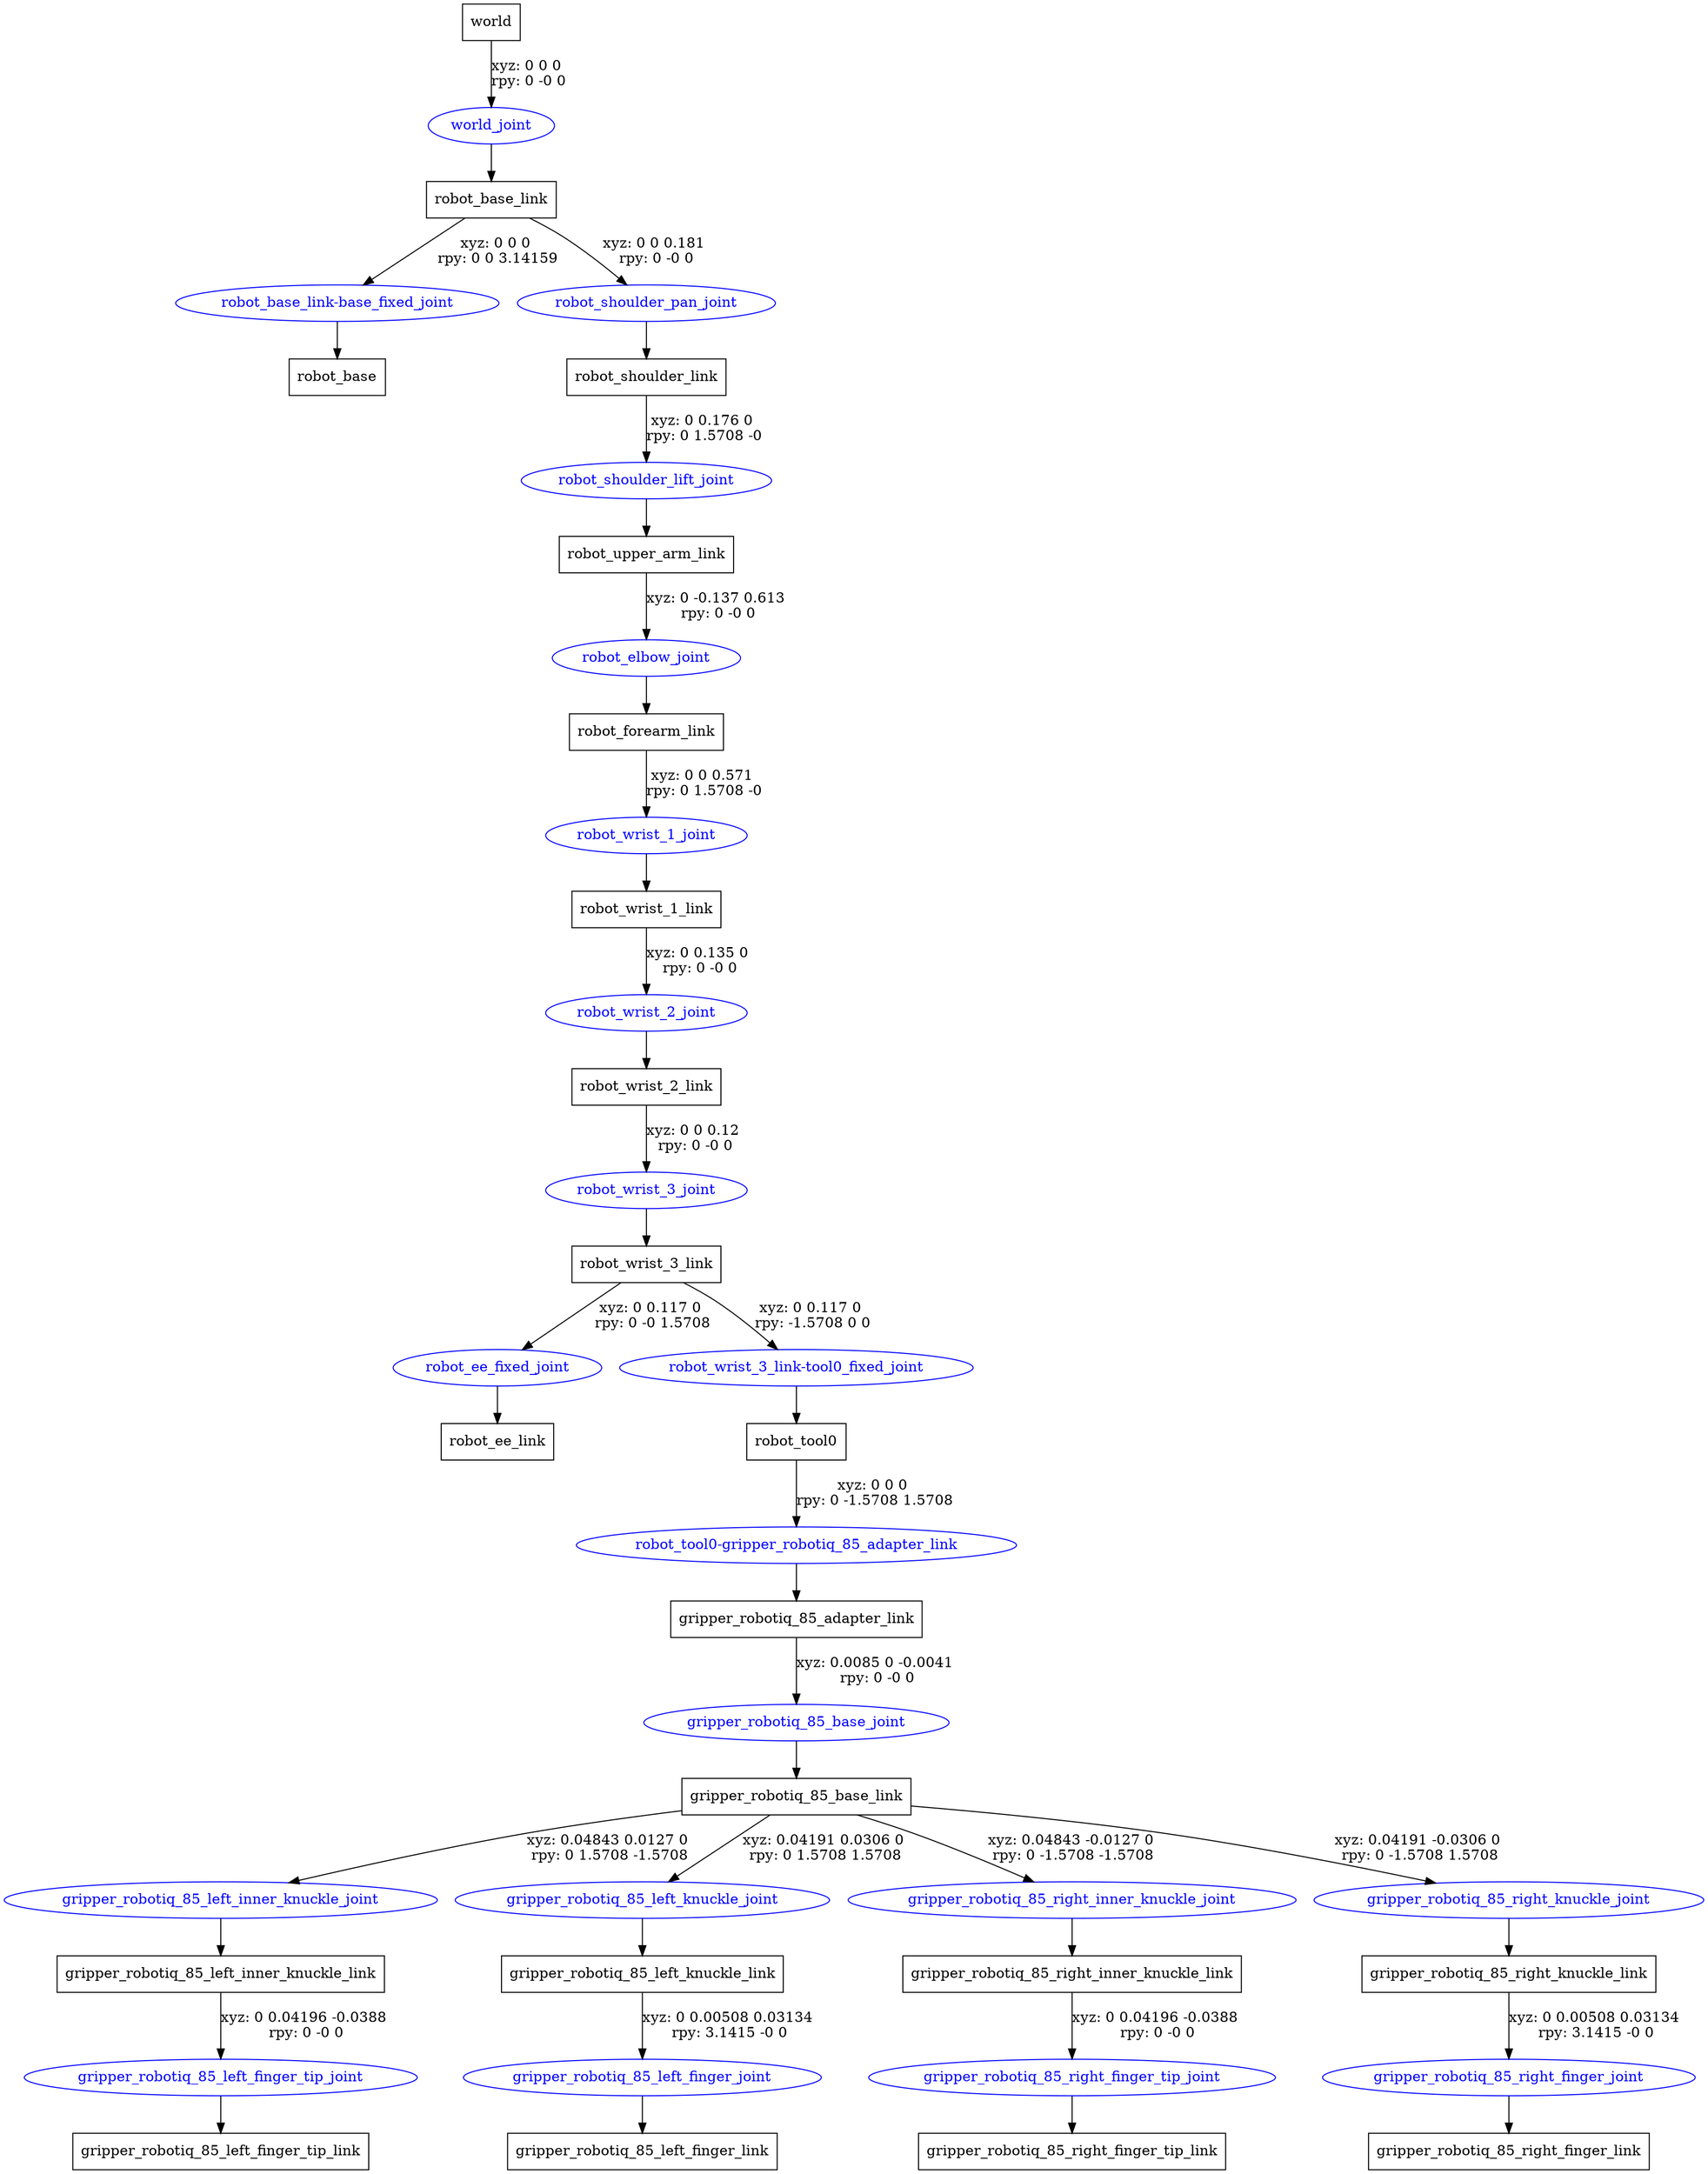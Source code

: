 digraph G {
node [shape=box];
"world" [label="world"];
"robot_base_link" [label="robot_base_link"];
"robot_base" [label="robot_base"];
"robot_shoulder_link" [label="robot_shoulder_link"];
"robot_upper_arm_link" [label="robot_upper_arm_link"];
"robot_forearm_link" [label="robot_forearm_link"];
"robot_wrist_1_link" [label="robot_wrist_1_link"];
"robot_wrist_2_link" [label="robot_wrist_2_link"];
"robot_wrist_3_link" [label="robot_wrist_3_link"];
"robot_ee_link" [label="robot_ee_link"];
"robot_tool0" [label="robot_tool0"];
"gripper_robotiq_85_adapter_link" [label="gripper_robotiq_85_adapter_link"];
"gripper_robotiq_85_base_link" [label="gripper_robotiq_85_base_link"];
"gripper_robotiq_85_left_inner_knuckle_link" [label="gripper_robotiq_85_left_inner_knuckle_link"];
"gripper_robotiq_85_left_finger_tip_link" [label="gripper_robotiq_85_left_finger_tip_link"];
"gripper_robotiq_85_left_knuckle_link" [label="gripper_robotiq_85_left_knuckle_link"];
"gripper_robotiq_85_left_finger_link" [label="gripper_robotiq_85_left_finger_link"];
"gripper_robotiq_85_right_inner_knuckle_link" [label="gripper_robotiq_85_right_inner_knuckle_link"];
"gripper_robotiq_85_right_finger_tip_link" [label="gripper_robotiq_85_right_finger_tip_link"];
"gripper_robotiq_85_right_knuckle_link" [label="gripper_robotiq_85_right_knuckle_link"];
"gripper_robotiq_85_right_finger_link" [label="gripper_robotiq_85_right_finger_link"];
node [shape=ellipse, color=blue, fontcolor=blue];
"world" -> "world_joint" [label="xyz: 0 0 0 \nrpy: 0 -0 0"]
"world_joint" -> "robot_base_link"
"robot_base_link" -> "robot_base_link-base_fixed_joint" [label="xyz: 0 0 0 \nrpy: 0 0 3.14159"]
"robot_base_link-base_fixed_joint" -> "robot_base"
"robot_base_link" -> "robot_shoulder_pan_joint" [label="xyz: 0 0 0.181 \nrpy: 0 -0 0"]
"robot_shoulder_pan_joint" -> "robot_shoulder_link"
"robot_shoulder_link" -> "robot_shoulder_lift_joint" [label="xyz: 0 0.176 0 \nrpy: 0 1.5708 -0"]
"robot_shoulder_lift_joint" -> "robot_upper_arm_link"
"robot_upper_arm_link" -> "robot_elbow_joint" [label="xyz: 0 -0.137 0.613 \nrpy: 0 -0 0"]
"robot_elbow_joint" -> "robot_forearm_link"
"robot_forearm_link" -> "robot_wrist_1_joint" [label="xyz: 0 0 0.571 \nrpy: 0 1.5708 -0"]
"robot_wrist_1_joint" -> "robot_wrist_1_link"
"robot_wrist_1_link" -> "robot_wrist_2_joint" [label="xyz: 0 0.135 0 \nrpy: 0 -0 0"]
"robot_wrist_2_joint" -> "robot_wrist_2_link"
"robot_wrist_2_link" -> "robot_wrist_3_joint" [label="xyz: 0 0 0.12 \nrpy: 0 -0 0"]
"robot_wrist_3_joint" -> "robot_wrist_3_link"
"robot_wrist_3_link" -> "robot_ee_fixed_joint" [label="xyz: 0 0.117 0 \nrpy: 0 -0 1.5708"]
"robot_ee_fixed_joint" -> "robot_ee_link"
"robot_wrist_3_link" -> "robot_wrist_3_link-tool0_fixed_joint" [label="xyz: 0 0.117 0 \nrpy: -1.5708 0 0"]
"robot_wrist_3_link-tool0_fixed_joint" -> "robot_tool0"
"robot_tool0" -> "robot_tool0-gripper_robotiq_85_adapter_link" [label="xyz: 0 0 0 \nrpy: 0 -1.5708 1.5708"]
"robot_tool0-gripper_robotiq_85_adapter_link" -> "gripper_robotiq_85_adapter_link"
"gripper_robotiq_85_adapter_link" -> "gripper_robotiq_85_base_joint" [label="xyz: 0.0085 0 -0.0041 \nrpy: 0 -0 0"]
"gripper_robotiq_85_base_joint" -> "gripper_robotiq_85_base_link"
"gripper_robotiq_85_base_link" -> "gripper_robotiq_85_left_inner_knuckle_joint" [label="xyz: 0.04843 0.0127 0 \nrpy: 0 1.5708 -1.5708"]
"gripper_robotiq_85_left_inner_knuckle_joint" -> "gripper_robotiq_85_left_inner_knuckle_link"
"gripper_robotiq_85_left_inner_knuckle_link" -> "gripper_robotiq_85_left_finger_tip_joint" [label="xyz: 0 0.04196 -0.0388 \nrpy: 0 -0 0"]
"gripper_robotiq_85_left_finger_tip_joint" -> "gripper_robotiq_85_left_finger_tip_link"
"gripper_robotiq_85_base_link" -> "gripper_robotiq_85_left_knuckle_joint" [label="xyz: 0.04191 0.0306 0 \nrpy: 0 1.5708 1.5708"]
"gripper_robotiq_85_left_knuckle_joint" -> "gripper_robotiq_85_left_knuckle_link"
"gripper_robotiq_85_left_knuckle_link" -> "gripper_robotiq_85_left_finger_joint" [label="xyz: 0 0.00508 0.03134 \nrpy: 3.1415 -0 0"]
"gripper_robotiq_85_left_finger_joint" -> "gripper_robotiq_85_left_finger_link"
"gripper_robotiq_85_base_link" -> "gripper_robotiq_85_right_inner_knuckle_joint" [label="xyz: 0.04843 -0.0127 0 \nrpy: 0 -1.5708 -1.5708"]
"gripper_robotiq_85_right_inner_knuckle_joint" -> "gripper_robotiq_85_right_inner_knuckle_link"
"gripper_robotiq_85_right_inner_knuckle_link" -> "gripper_robotiq_85_right_finger_tip_joint" [label="xyz: 0 0.04196 -0.0388 \nrpy: 0 -0 0"]
"gripper_robotiq_85_right_finger_tip_joint" -> "gripper_robotiq_85_right_finger_tip_link"
"gripper_robotiq_85_base_link" -> "gripper_robotiq_85_right_knuckle_joint" [label="xyz: 0.04191 -0.0306 0 \nrpy: 0 -1.5708 1.5708"]
"gripper_robotiq_85_right_knuckle_joint" -> "gripper_robotiq_85_right_knuckle_link"
"gripper_robotiq_85_right_knuckle_link" -> "gripper_robotiq_85_right_finger_joint" [label="xyz: 0 0.00508 0.03134 \nrpy: 3.1415 -0 0"]
"gripper_robotiq_85_right_finger_joint" -> "gripper_robotiq_85_right_finger_link"
}
